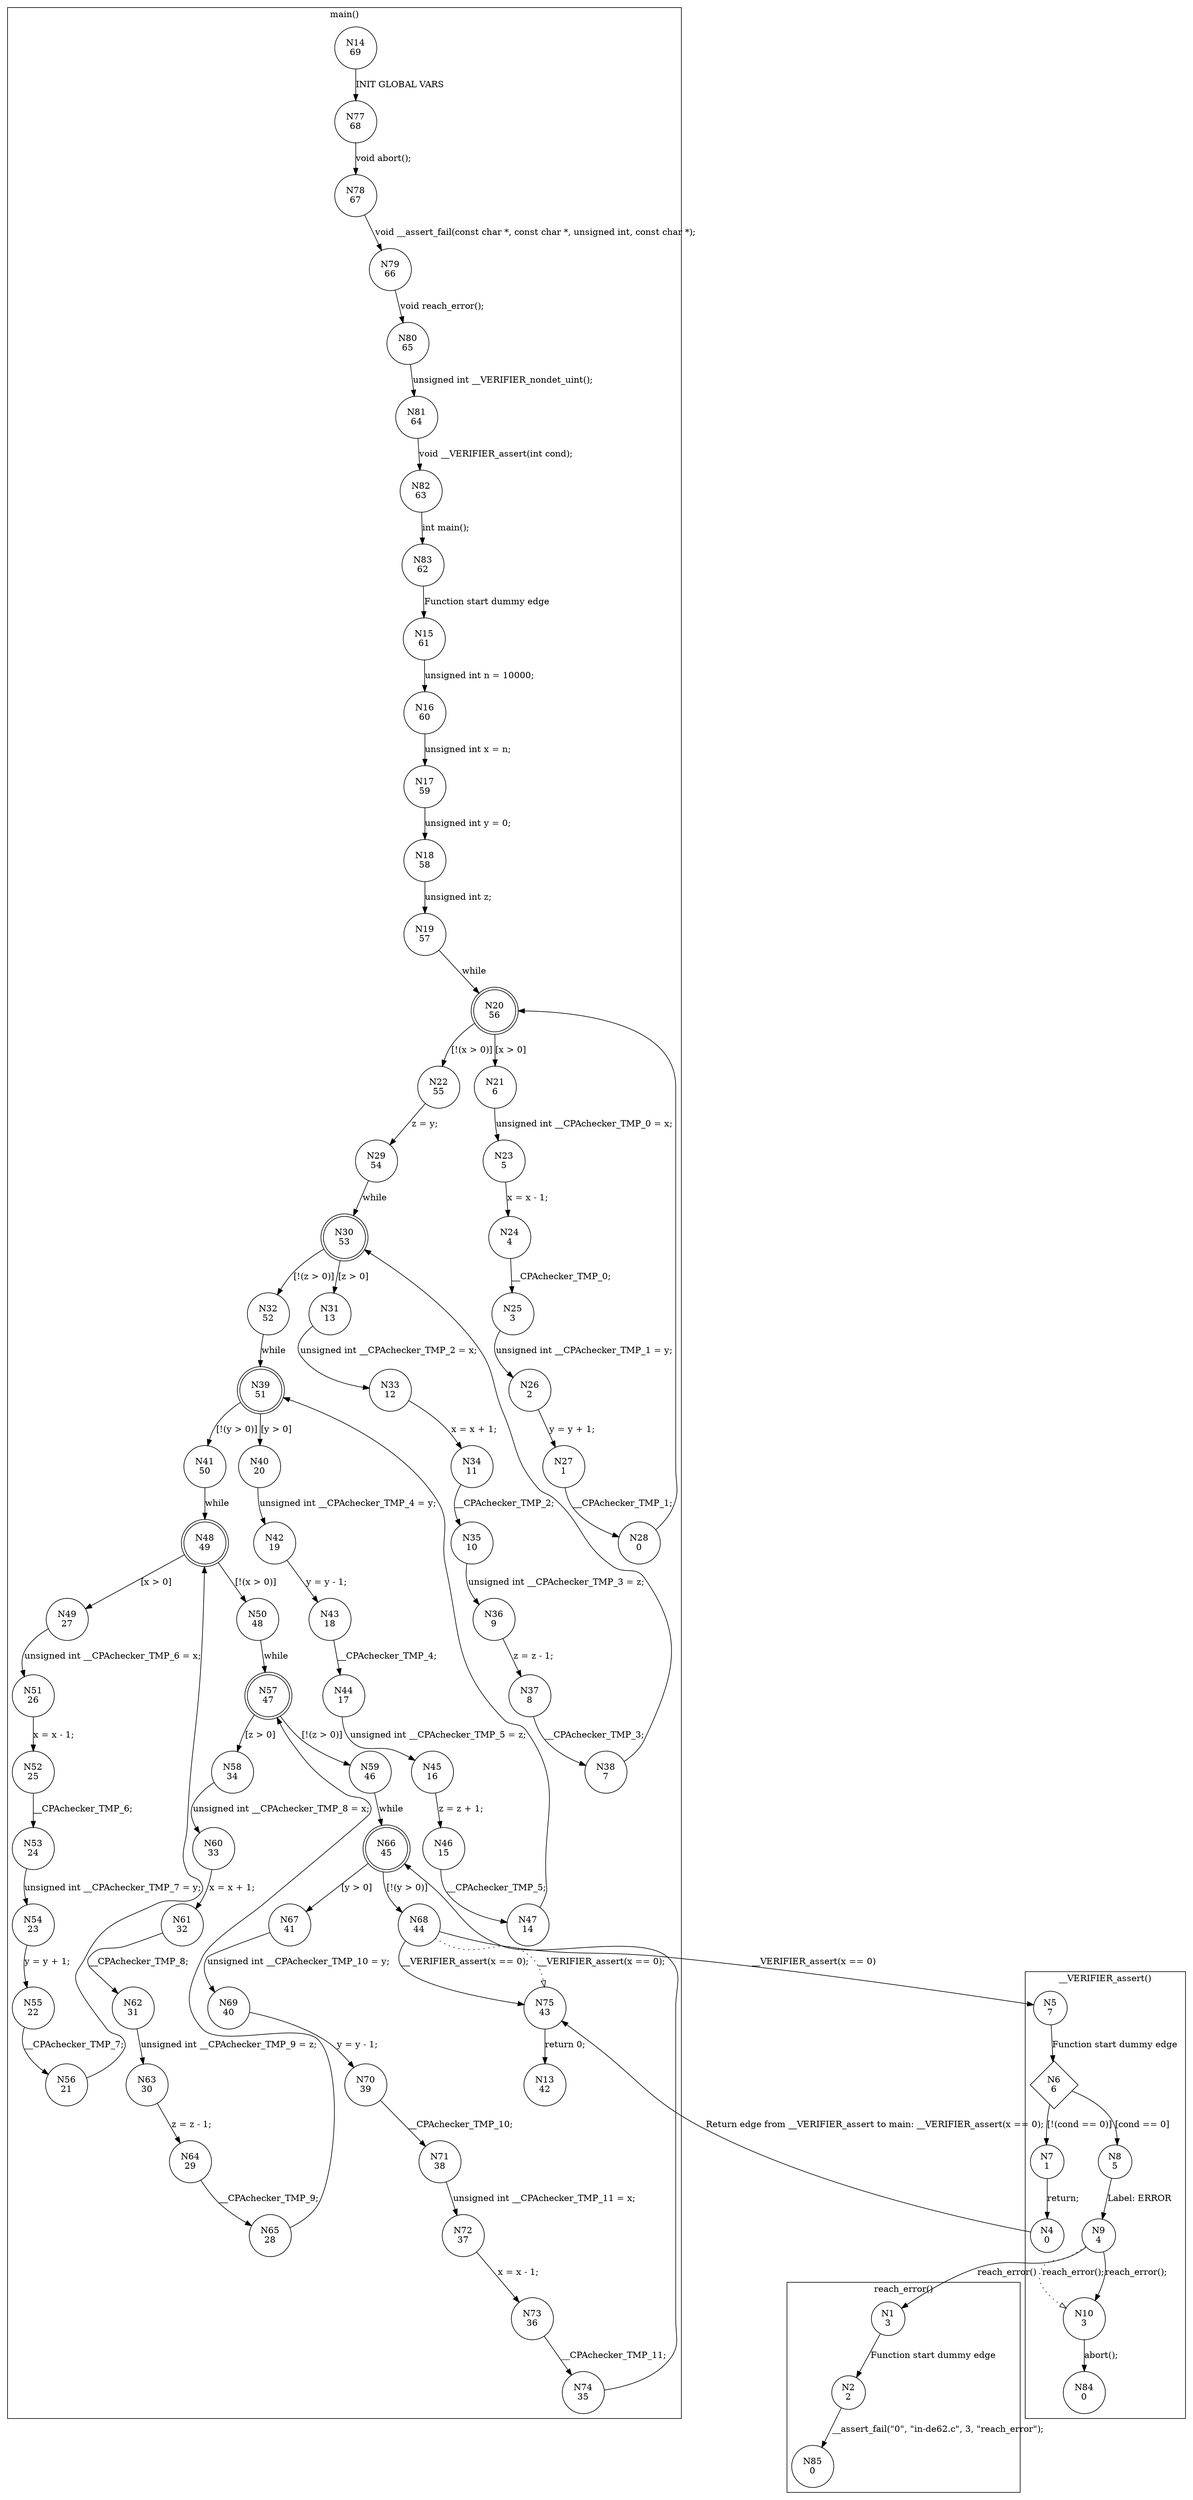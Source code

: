 digraph CFA {
14 [shape="circle" label="N14\n69"]
77 [shape="circle" label="N77\n68"]
78 [shape="circle" label="N78\n67"]
79 [shape="circle" label="N79\n66"]
80 [shape="circle" label="N80\n65"]
81 [shape="circle" label="N81\n64"]
82 [shape="circle" label="N82\n63"]
83 [shape="circle" label="N83\n62"]
15 [shape="circle" label="N15\n61"]
16 [shape="circle" label="N16\n60"]
17 [shape="circle" label="N17\n59"]
18 [shape="circle" label="N18\n58"]
19 [shape="circle" label="N19\n57"]
20 [shape="doublecircle" label="N20\n56"]
22 [shape="circle" label="N22\n55"]
29 [shape="circle" label="N29\n54"]
30 [shape="doublecircle" label="N30\n53"]
32 [shape="circle" label="N32\n52"]
39 [shape="doublecircle" label="N39\n51"]
41 [shape="circle" label="N41\n50"]
48 [shape="doublecircle" label="N48\n49"]
50 [shape="circle" label="N50\n48"]
57 [shape="doublecircle" label="N57\n47"]
59 [shape="circle" label="N59\n46"]
66 [shape="doublecircle" label="N66\n45"]
68 [shape="circle" label="N68\n44"]
5 [shape="circle" label="N5\n7"]
6 [shape="diamond" label="N6\n6"]
7 [shape="circle" label="N7\n1"]
4 [shape="circle" label="N4\n0"]
75 [shape="circle" label="N75\n43"]
13 [shape="circle" label="N13\n42"]
8 [shape="circle" label="N8\n5"]
9 [shape="circle" label="N9\n4"]
1 [shape="circle" label="N1\n3"]
2 [shape="circle" label="N2\n2"]
85 [shape="circle" label="N85\n0"]
10 [shape="circle" label="N10\n3"]
84 [shape="circle" label="N84\n0"]
67 [shape="circle" label="N67\n41"]
69 [shape="circle" label="N69\n40"]
70 [shape="circle" label="N70\n39"]
71 [shape="circle" label="N71\n38"]
72 [shape="circle" label="N72\n37"]
73 [shape="circle" label="N73\n36"]
74 [shape="circle" label="N74\n35"]
58 [shape="circle" label="N58\n34"]
60 [shape="circle" label="N60\n33"]
61 [shape="circle" label="N61\n32"]
62 [shape="circle" label="N62\n31"]
63 [shape="circle" label="N63\n30"]
64 [shape="circle" label="N64\n29"]
65 [shape="circle" label="N65\n28"]
49 [shape="circle" label="N49\n27"]
51 [shape="circle" label="N51\n26"]
52 [shape="circle" label="N52\n25"]
53 [shape="circle" label="N53\n24"]
54 [shape="circle" label="N54\n23"]
55 [shape="circle" label="N55\n22"]
56 [shape="circle" label="N56\n21"]
40 [shape="circle" label="N40\n20"]
42 [shape="circle" label="N42\n19"]
43 [shape="circle" label="N43\n18"]
44 [shape="circle" label="N44\n17"]
45 [shape="circle" label="N45\n16"]
46 [shape="circle" label="N46\n15"]
47 [shape="circle" label="N47\n14"]
31 [shape="circle" label="N31\n13"]
33 [shape="circle" label="N33\n12"]
34 [shape="circle" label="N34\n11"]
35 [shape="circle" label="N35\n10"]
36 [shape="circle" label="N36\n9"]
37 [shape="circle" label="N37\n8"]
38 [shape="circle" label="N38\n7"]
21 [shape="circle" label="N21\n6"]
23 [shape="circle" label="N23\n5"]
24 [shape="circle" label="N24\n4"]
25 [shape="circle" label="N25\n3"]
26 [shape="circle" label="N26\n2"]
27 [shape="circle" label="N27\n1"]
28 [shape="circle" label="N28\n0"]
node [shape="circle"]
subgraph cluster___VERIFIER_assert {
label="__VERIFIER_assert()"
5 -> 6 [label="Function start dummy edge"]
6 -> 8 [label="[cond == 0]"]
6 -> 7 [label="[!(cond == 0)]"]
7 -> 4 [label="return;"]
8 -> 9 [label="Label: ERROR"]
9 -> 10 [label="reach_error();" style="dotted" arrowhead="empty"]
9 -> 10 [label="reach_error();"]
10 -> 84 [label="abort();"]}
subgraph cluster_main {
label="main()"
14 -> 77 [label="INIT GLOBAL VARS"]
77 -> 78 [label="void abort();"]
78 -> 79 [label="void __assert_fail(const char *, const char *, unsigned int, const char *);"]
79 -> 80 [label="void reach_error();"]
80 -> 81 [label="unsigned int __VERIFIER_nondet_uint();"]
81 -> 82 [label="void __VERIFIER_assert(int cond);"]
82 -> 83 [label="int main();"]
83 -> 15 [label="Function start dummy edge"]
15 -> 16 [label="unsigned int n = 10000;"]
16 -> 17 [label="unsigned int x = n;"]
17 -> 18 [label="unsigned int y = 0;"]
18 -> 19 [label="unsigned int z;"]
19 -> 20 [label="while"]
20 -> 21 [label="[x > 0]"]
20 -> 22 [label="[!(x > 0)]"]
22 -> 29 [label="z = y;"]
29 -> 30 [label="while"]
30 -> 31 [label="[z > 0]"]
30 -> 32 [label="[!(z > 0)]"]
32 -> 39 [label="while"]
39 -> 40 [label="[y > 0]"]
39 -> 41 [label="[!(y > 0)]"]
41 -> 48 [label="while"]
48 -> 49 [label="[x > 0]"]
48 -> 50 [label="[!(x > 0)]"]
50 -> 57 [label="while"]
57 -> 58 [label="[z > 0]"]
57 -> 59 [label="[!(z > 0)]"]
59 -> 66 [label="while"]
66 -> 67 [label="[y > 0]"]
66 -> 68 [label="[!(y > 0)]"]
68 -> 75 [label="__VERIFIER_assert(x == 0);" style="dotted" arrowhead="empty"]
68 -> 75 [label="__VERIFIER_assert(x == 0);"]
75 -> 13 [label="return 0;"]
67 -> 69 [label="unsigned int __CPAchecker_TMP_10 = y;"]
69 -> 70 [label="y = y - 1;"]
70 -> 71 [label="__CPAchecker_TMP_10;"]
71 -> 72 [label="unsigned int __CPAchecker_TMP_11 = x;"]
72 -> 73 [label="x = x - 1;"]
73 -> 74 [label="__CPAchecker_TMP_11;"]
74 -> 66 [label=""]
58 -> 60 [label="unsigned int __CPAchecker_TMP_8 = x;"]
60 -> 61 [label="x = x + 1;"]
61 -> 62 [label="__CPAchecker_TMP_8;"]
62 -> 63 [label="unsigned int __CPAchecker_TMP_9 = z;"]
63 -> 64 [label="z = z - 1;"]
64 -> 65 [label="__CPAchecker_TMP_9;"]
65 -> 57 [label=""]
49 -> 51 [label="unsigned int __CPAchecker_TMP_6 = x;"]
51 -> 52 [label="x = x - 1;"]
52 -> 53 [label="__CPAchecker_TMP_6;"]
53 -> 54 [label="unsigned int __CPAchecker_TMP_7 = y;"]
54 -> 55 [label="y = y + 1;"]
55 -> 56 [label="__CPAchecker_TMP_7;"]
56 -> 48 [label=""]
40 -> 42 [label="unsigned int __CPAchecker_TMP_4 = y;"]
42 -> 43 [label="y = y - 1;"]
43 -> 44 [label="__CPAchecker_TMP_4;"]
44 -> 45 [label="unsigned int __CPAchecker_TMP_5 = z;"]
45 -> 46 [label="z = z + 1;"]
46 -> 47 [label="__CPAchecker_TMP_5;"]
47 -> 39 [label=""]
31 -> 33 [label="unsigned int __CPAchecker_TMP_2 = x;"]
33 -> 34 [label="x = x + 1;"]
34 -> 35 [label="__CPAchecker_TMP_2;"]
35 -> 36 [label="unsigned int __CPAchecker_TMP_3 = z;"]
36 -> 37 [label="z = z - 1;"]
37 -> 38 [label="__CPAchecker_TMP_3;"]
38 -> 30 [label=""]
21 -> 23 [label="unsigned int __CPAchecker_TMP_0 = x;"]
23 -> 24 [label="x = x - 1;"]
24 -> 25 [label="__CPAchecker_TMP_0;"]
25 -> 26 [label="unsigned int __CPAchecker_TMP_1 = y;"]
26 -> 27 [label="y = y + 1;"]
27 -> 28 [label="__CPAchecker_TMP_1;"]
28 -> 20 [label=""]}
subgraph cluster_reach_error {
label="reach_error()"
1 -> 2 [label="Function start dummy edge"]
2 -> 85 [label="__assert_fail(\"0\", \"in-de62.c\", 3, \"reach_error\");"]}
68 -> 5 [label="__VERIFIER_assert(x == 0)"]
4 -> 75 [label="Return edge from __VERIFIER_assert to main: __VERIFIER_assert(x == 0);"]
9 -> 1 [label="reach_error()"]}